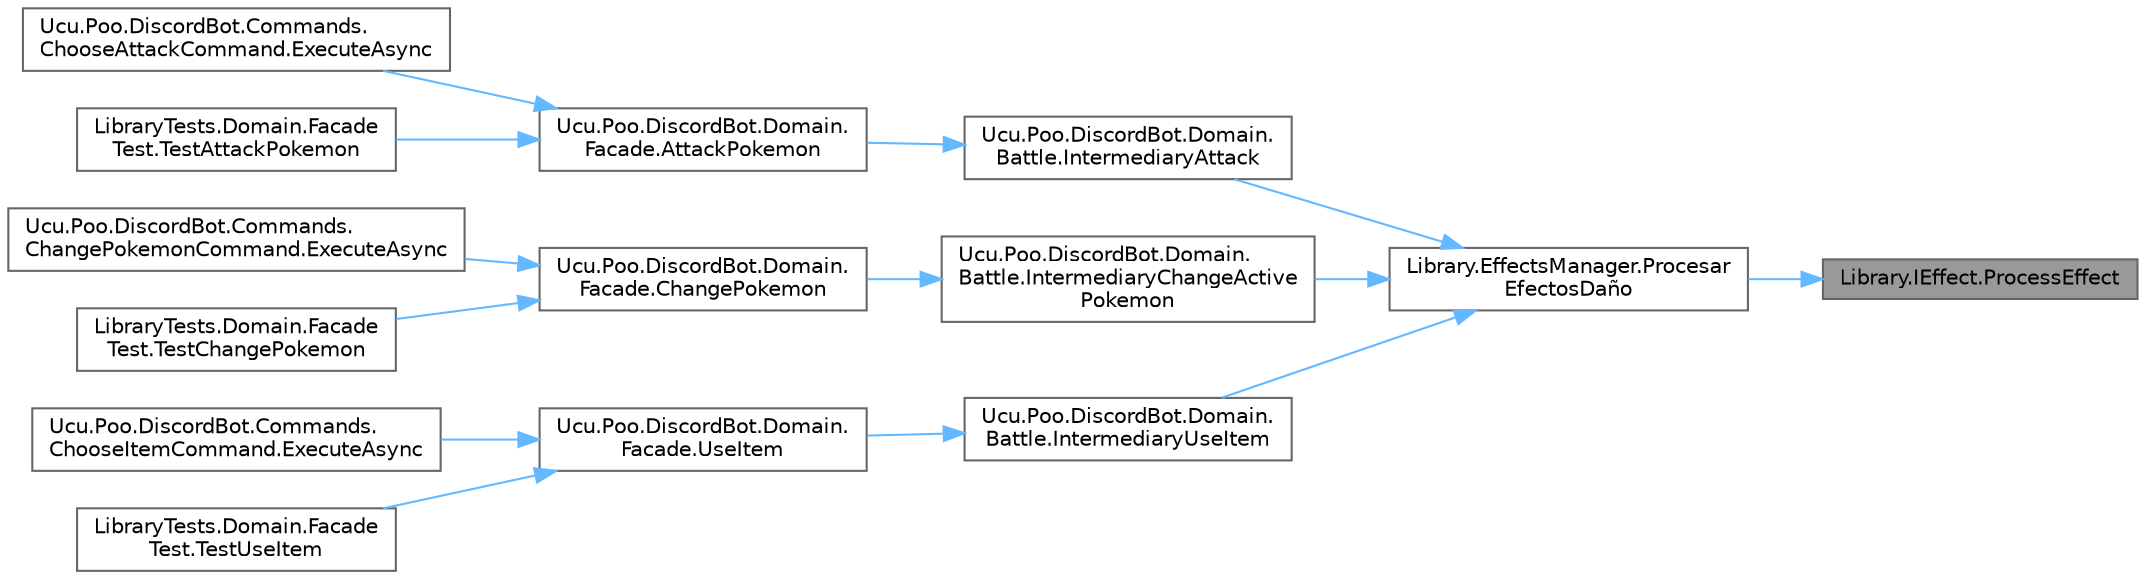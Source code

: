 digraph "Library.IEffect.ProcessEffect"
{
 // INTERACTIVE_SVG=YES
 // LATEX_PDF_SIZE
  bgcolor="transparent";
  edge [fontname=Helvetica,fontsize=10,labelfontname=Helvetica,labelfontsize=10];
  node [fontname=Helvetica,fontsize=10,shape=box,height=0.2,width=0.4];
  rankdir="RL";
  Node1 [id="Node000001",label="Library.IEffect.ProcessEffect",height=0.2,width=0.4,color="gray40", fillcolor="grey60", style="filled", fontcolor="black",tooltip="Procesa el efecto sobre un Pokémon. Este método es responsable de actualizar el estado del Pokémon en..."];
  Node1 -> Node2 [id="edge1_Node000001_Node000002",dir="back",color="steelblue1",style="solid",tooltip=" "];
  Node2 [id="Node000002",label="Library.EffectsManager.Procesar\lEfectosDaño",height=0.2,width=0.4,color="grey40", fillcolor="white", style="filled",URL="$classLibrary_1_1EffectsManager.html#a90fc62b441ff3691e1430bfbc06592f6",tooltip="Procesa efectos de daño continuo (como veneno o quemadura) que afectan a la vida del Pokémon."];
  Node2 -> Node3 [id="edge2_Node000002_Node000003",dir="back",color="steelblue1",style="solid",tooltip=" "];
  Node3 [id="Node000003",label="Ucu.Poo.DiscordBot.Domain.\lBattle.IntermediaryAttack",height=0.2,width=0.4,color="grey40", fillcolor="white", style="filled",URL="$classUcu_1_1Poo_1_1DiscordBot_1_1Domain_1_1Battle.html#a5bf8452d63b73ef60dd6bd44346065d2",tooltip="Intermediario para realizar un ataque en la batalla. Valida la acción de atacar, gestiona los efectos..."];
  Node3 -> Node4 [id="edge3_Node000003_Node000004",dir="back",color="steelblue1",style="solid",tooltip=" "];
  Node4 [id="Node000004",label="Ucu.Poo.DiscordBot.Domain.\lFacade.AttackPokemon",height=0.2,width=0.4,color="grey40", fillcolor="white", style="filled",URL="$classUcu_1_1Poo_1_1DiscordBot_1_1Domain_1_1Facade.html#a2c795078a9fbda54b8f7dc85f0c047a6",tooltip="Permite al jugador atacar con un Pokémon durante una batalla."];
  Node4 -> Node5 [id="edge4_Node000004_Node000005",dir="back",color="steelblue1",style="solid",tooltip=" "];
  Node5 [id="Node000005",label="Ucu.Poo.DiscordBot.Commands.\lChooseAttackCommand.ExecuteAsync",height=0.2,width=0.4,color="grey40", fillcolor="white", style="filled",URL="$classUcu_1_1Poo_1_1DiscordBot_1_1Commands_1_1ChooseAttackCommand.html#aa99e06b6cf875815474ce232ded2c376",tooltip="Implementa el comando 'attack'. Este comando selecciona un ataque para el Pokémon activo del jugador ..."];
  Node4 -> Node6 [id="edge5_Node000004_Node000006",dir="back",color="steelblue1",style="solid",tooltip=" "];
  Node6 [id="Node000006",label="LibraryTests.Domain.Facade\lTest.TestAttackPokemon",height=0.2,width=0.4,color="grey40", fillcolor="white", style="filled",URL="$classLibraryTests_1_1Domain_1_1FacadeTest.html#a7be9a2af7252b22d9c51cba977724369",tooltip="Prueba la funcionalidad de realizar un ataque con un Pokémon durante una batalla."];
  Node2 -> Node7 [id="edge6_Node000002_Node000007",dir="back",color="steelblue1",style="solid",tooltip=" "];
  Node7 [id="Node000007",label="Ucu.Poo.DiscordBot.Domain.\lBattle.IntermediaryChangeActive\lPokemon",height=0.2,width=0.4,color="grey40", fillcolor="white", style="filled",URL="$classUcu_1_1Poo_1_1DiscordBot_1_1Domain_1_1Battle.html#ab7a1279b06a1790481bea286ae4d6824",tooltip="Intermediario para cambiar el Pokémon activo durante el turno del jugador. Valida que el índice del P..."];
  Node7 -> Node8 [id="edge7_Node000007_Node000008",dir="back",color="steelblue1",style="solid",tooltip=" "];
  Node8 [id="Node000008",label="Ucu.Poo.DiscordBot.Domain.\lFacade.ChangePokemon",height=0.2,width=0.4,color="grey40", fillcolor="white", style="filled",URL="$classUcu_1_1Poo_1_1DiscordBot_1_1Domain_1_1Facade.html#aebaf8947c5b091c779cbf1b061890093",tooltip="Permite al jugador cambiar de Pokémon activo durante una batalla."];
  Node8 -> Node9 [id="edge8_Node000008_Node000009",dir="back",color="steelblue1",style="solid",tooltip=" "];
  Node9 [id="Node000009",label="Ucu.Poo.DiscordBot.Commands.\lChangePokemonCommand.ExecuteAsync",height=0.2,width=0.4,color="grey40", fillcolor="white", style="filled",URL="$classUcu_1_1Poo_1_1DiscordBot_1_1Commands_1_1ChangePokemonCommand.html#ad3a6136d2a69c20b2f67932ba9d7e1b8",tooltip="Implementa el comando 'change'. Este comando une al jugador que envía el id del pokemon para cambiarl..."];
  Node8 -> Node10 [id="edge9_Node000008_Node000010",dir="back",color="steelblue1",style="solid",tooltip=" "];
  Node10 [id="Node000010",label="LibraryTests.Domain.Facade\lTest.TestChangePokemon",height=0.2,width=0.4,color="grey40", fillcolor="white", style="filled",URL="$classLibraryTests_1_1Domain_1_1FacadeTest.html#ac632d11b80e25166be0ac302876780f3",tooltip="Prueba la funcionalidad de cambiar el Pokémon activo durante una batalla."];
  Node2 -> Node11 [id="edge10_Node000002_Node000011",dir="back",color="steelblue1",style="solid",tooltip=" "];
  Node11 [id="Node000011",label="Ucu.Poo.DiscordBot.Domain.\lBattle.IntermediaryUseItem",height=0.2,width=0.4,color="grey40", fillcolor="white", style="filled",URL="$classUcu_1_1Poo_1_1DiscordBot_1_1Domain_1_1Battle.html#a9ce76174a562b11ec576314621245e1f",tooltip="Intermediario para usar un ítem en el Pokémon activo durante la batalla. Valida el índice del Pokémon..."];
  Node11 -> Node12 [id="edge11_Node000011_Node000012",dir="back",color="steelblue1",style="solid",tooltip=" "];
  Node12 [id="Node000012",label="Ucu.Poo.DiscordBot.Domain.\lFacade.UseItem",height=0.2,width=0.4,color="grey40", fillcolor="white", style="filled",URL="$classUcu_1_1Poo_1_1DiscordBot_1_1Domain_1_1Facade.html#a36b5dc38fff97f40224fc5ad833f26a7",tooltip="Permite al jugador usar un ítem durante una batalla."];
  Node12 -> Node13 [id="edge12_Node000012_Node000013",dir="back",color="steelblue1",style="solid",tooltip=" "];
  Node13 [id="Node000013",label="Ucu.Poo.DiscordBot.Commands.\lChooseItemCommand.ExecuteAsync",height=0.2,width=0.4,color="grey40", fillcolor="white", style="filled",URL="$classUcu_1_1Poo_1_1DiscordBot_1_1Commands_1_1ChooseItemCommand.html#a5a110d084bbb5d1f88f14121ac629df3",tooltip="Implementa el comando 'item'. Este comando permite seleccionar un ítem de la lista de opciones y usar..."];
  Node12 -> Node14 [id="edge13_Node000012_Node000014",dir="back",color="steelblue1",style="solid",tooltip=" "];
  Node14 [id="Node000014",label="LibraryTests.Domain.Facade\lTest.TestUseItem",height=0.2,width=0.4,color="grey40", fillcolor="white", style="filled",URL="$classLibraryTests_1_1Domain_1_1FacadeTest.html#a5d58c2e7e38f177c67df40f285c5f222",tooltip="Prueba la funcionalidad de usar un ítem durante una batalla."];
}
